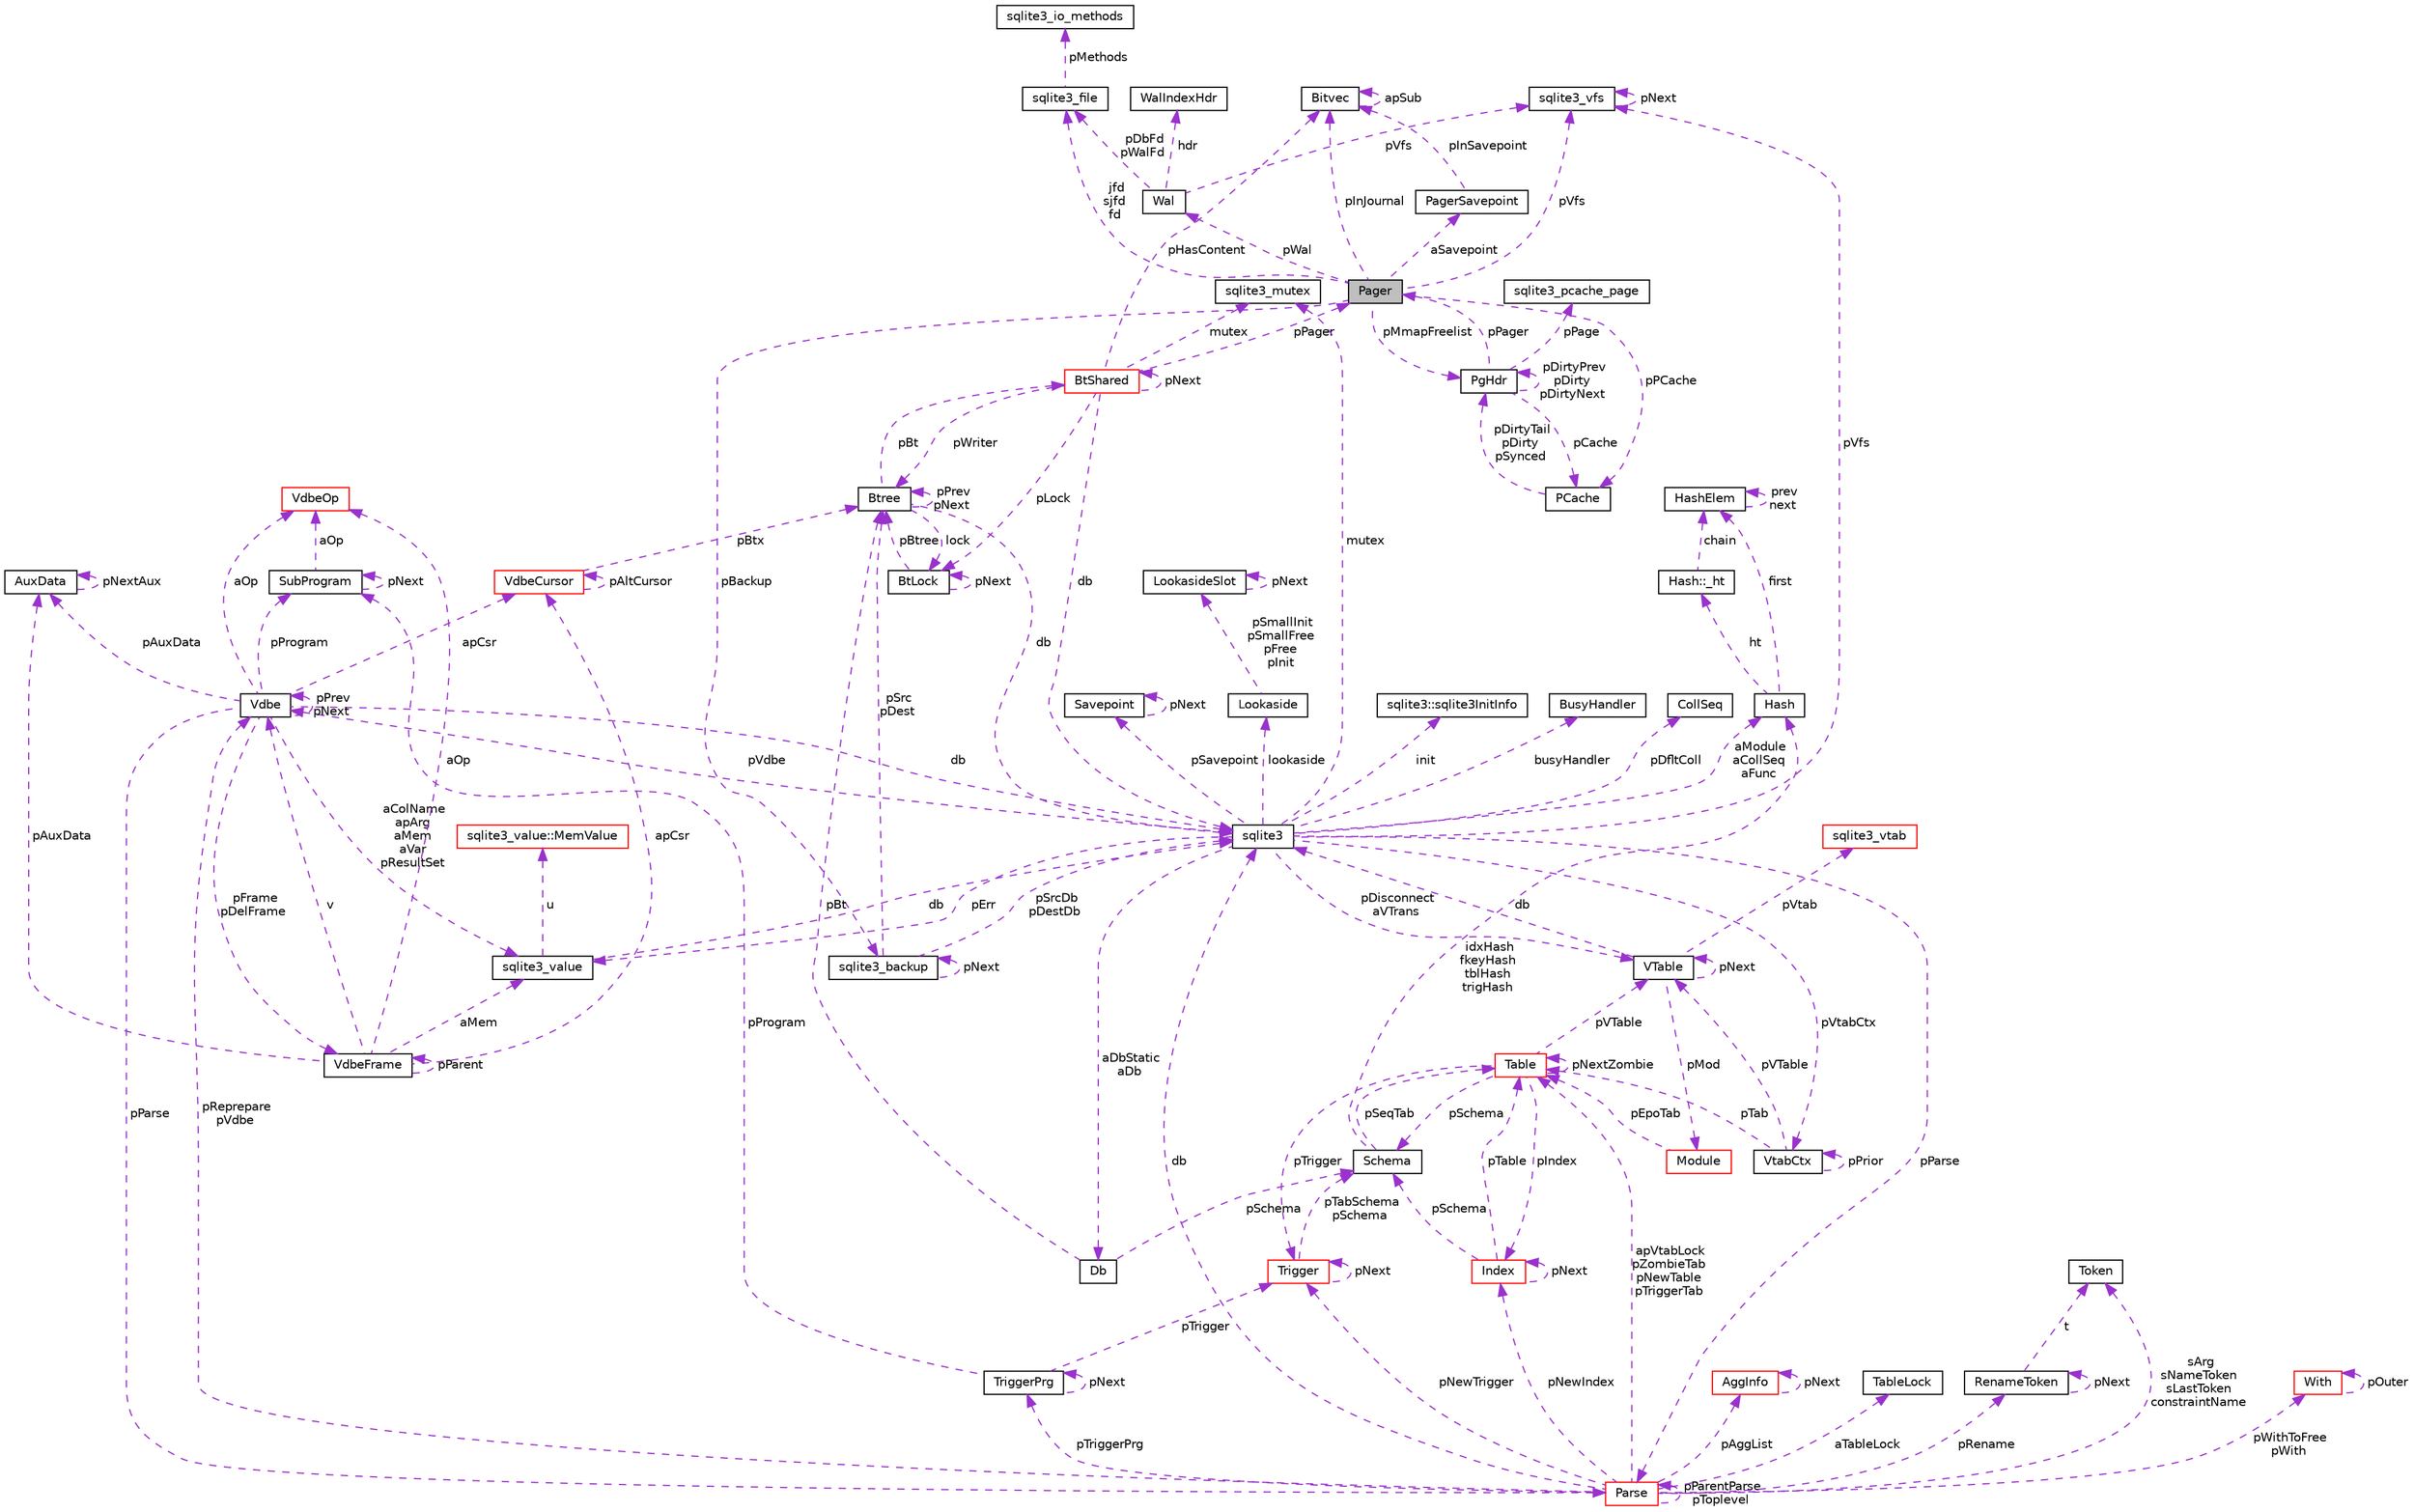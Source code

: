 digraph "Pager"
{
 // LATEX_PDF_SIZE
  edge [fontname="Helvetica",fontsize="10",labelfontname="Helvetica",labelfontsize="10"];
  node [fontname="Helvetica",fontsize="10",shape=record];
  Node1 [label="Pager",height=0.2,width=0.4,color="black", fillcolor="grey75", style="filled", fontcolor="black",tooltip=" "];
  Node2 -> Node1 [dir="back",color="darkorchid3",fontsize="10",style="dashed",label=" pPCache" ,fontname="Helvetica"];
  Node2 [label="PCache",height=0.2,width=0.4,color="black", fillcolor="white", style="filled",URL="$structPCache.html",tooltip=" "];
  Node3 -> Node2 [dir="back",color="darkorchid3",fontsize="10",style="dashed",label=" pDirtyTail\npDirty\npSynced" ,fontname="Helvetica"];
  Node3 [label="PgHdr",height=0.2,width=0.4,color="black", fillcolor="white", style="filled",URL="$structPgHdr.html",tooltip=" "];
  Node4 -> Node3 [dir="back",color="darkorchid3",fontsize="10",style="dashed",label=" pPage" ,fontname="Helvetica"];
  Node4 [label="sqlite3_pcache_page",height=0.2,width=0.4,color="black", fillcolor="white", style="filled",URL="$structsqlite3__pcache__page.html",tooltip=" "];
  Node2 -> Node3 [dir="back",color="darkorchid3",fontsize="10",style="dashed",label=" pCache" ,fontname="Helvetica"];
  Node3 -> Node3 [dir="back",color="darkorchid3",fontsize="10",style="dashed",label=" pDirtyPrev\npDirty\npDirtyNext" ,fontname="Helvetica"];
  Node1 -> Node3 [dir="back",color="darkorchid3",fontsize="10",style="dashed",label=" pPager" ,fontname="Helvetica"];
  Node5 -> Node1 [dir="back",color="darkorchid3",fontsize="10",style="dashed",label=" pBackup" ,fontname="Helvetica"];
  Node5 [label="sqlite3_backup",height=0.2,width=0.4,color="black", fillcolor="white", style="filled",URL="$structsqlite3__backup.html",tooltip=" "];
  Node5 -> Node5 [dir="back",color="darkorchid3",fontsize="10",style="dashed",label=" pNext" ,fontname="Helvetica"];
  Node6 -> Node5 [dir="back",color="darkorchid3",fontsize="10",style="dashed",label=" pSrcDb\npDestDb" ,fontname="Helvetica"];
  Node6 [label="sqlite3",height=0.2,width=0.4,color="black", fillcolor="white", style="filled",URL="$structsqlite3.html",tooltip=" "];
  Node7 -> Node6 [dir="back",color="darkorchid3",fontsize="10",style="dashed",label=" pVdbe" ,fontname="Helvetica"];
  Node7 [label="Vdbe",height=0.2,width=0.4,color="black", fillcolor="white", style="filled",URL="$structVdbe.html",tooltip=" "];
  Node7 -> Node7 [dir="back",color="darkorchid3",fontsize="10",style="dashed",label=" pPrev\npNext" ,fontname="Helvetica"];
  Node6 -> Node7 [dir="back",color="darkorchid3",fontsize="10",style="dashed",label=" db" ,fontname="Helvetica"];
  Node8 -> Node7 [dir="back",color="darkorchid3",fontsize="10",style="dashed",label=" aColName\napArg\naMem\naVar\npResultSet" ,fontname="Helvetica"];
  Node8 [label="sqlite3_value",height=0.2,width=0.4,color="black", fillcolor="white", style="filled",URL="$structsqlite3__value.html",tooltip=" "];
  Node6 -> Node8 [dir="back",color="darkorchid3",fontsize="10",style="dashed",label=" db" ,fontname="Helvetica"];
  Node9 -> Node8 [dir="back",color="darkorchid3",fontsize="10",style="dashed",label=" u" ,fontname="Helvetica"];
  Node9 [label="sqlite3_value::MemValue",height=0.2,width=0.4,color="red", fillcolor="white", style="filled",URL="$unionsqlite3__value_1_1MemValue.html",tooltip=" "];
  Node12 -> Node7 [dir="back",color="darkorchid3",fontsize="10",style="dashed",label=" pFrame\npDelFrame" ,fontname="Helvetica"];
  Node12 [label="VdbeFrame",height=0.2,width=0.4,color="black", fillcolor="white", style="filled",URL="$structVdbeFrame.html",tooltip=" "];
  Node7 -> Node12 [dir="back",color="darkorchid3",fontsize="10",style="dashed",label=" v" ,fontname="Helvetica"];
  Node8 -> Node12 [dir="back",color="darkorchid3",fontsize="10",style="dashed",label=" aMem" ,fontname="Helvetica"];
  Node12 -> Node12 [dir="back",color="darkorchid3",fontsize="10",style="dashed",label=" pParent" ,fontname="Helvetica"];
  Node13 -> Node12 [dir="back",color="darkorchid3",fontsize="10",style="dashed",label=" pAuxData" ,fontname="Helvetica"];
  Node13 [label="AuxData",height=0.2,width=0.4,color="black", fillcolor="white", style="filled",URL="$structAuxData.html",tooltip=" "];
  Node13 -> Node13 [dir="back",color="darkorchid3",fontsize="10",style="dashed",label=" pNextAux" ,fontname="Helvetica"];
  Node14 -> Node12 [dir="back",color="darkorchid3",fontsize="10",style="dashed",label=" apCsr" ,fontname="Helvetica"];
  Node14 [label="VdbeCursor",height=0.2,width=0.4,color="red", fillcolor="white", style="filled",URL="$structVdbeCursor.html",tooltip=" "];
  Node14 -> Node14 [dir="back",color="darkorchid3",fontsize="10",style="dashed",label=" pAltCursor" ,fontname="Helvetica"];
  Node21 -> Node14 [dir="back",color="darkorchid3",fontsize="10",style="dashed",label=" pBtx" ,fontname="Helvetica"];
  Node21 [label="Btree",height=0.2,width=0.4,color="black", fillcolor="white", style="filled",URL="$structBtree.html",tooltip=" "];
  Node17 -> Node21 [dir="back",color="darkorchid3",fontsize="10",style="dashed",label=" pBt" ,fontname="Helvetica"];
  Node17 [label="BtShared",height=0.2,width=0.4,color="red", fillcolor="white", style="filled",URL="$structBtShared.html",tooltip=" "];
  Node17 -> Node17 [dir="back",color="darkorchid3",fontsize="10",style="dashed",label=" pNext" ,fontname="Helvetica"];
  Node6 -> Node17 [dir="back",color="darkorchid3",fontsize="10",style="dashed",label=" db" ,fontname="Helvetica"];
  Node18 -> Node17 [dir="back",color="darkorchid3",fontsize="10",style="dashed",label=" pHasContent" ,fontname="Helvetica"];
  Node18 [label="Bitvec",height=0.2,width=0.4,color="black", fillcolor="white", style="filled",URL="$structBitvec.html",tooltip=" "];
  Node18 -> Node18 [dir="back",color="darkorchid3",fontsize="10",style="dashed",label=" apSub" ,fontname="Helvetica"];
  Node19 -> Node17 [dir="back",color="darkorchid3",fontsize="10",style="dashed",label=" mutex" ,fontname="Helvetica"];
  Node19 [label="sqlite3_mutex",height=0.2,width=0.4,color="black", fillcolor="white", style="filled",URL="$structsqlite3__mutex.html",tooltip=" "];
  Node20 -> Node17 [dir="back",color="darkorchid3",fontsize="10",style="dashed",label=" pLock" ,fontname="Helvetica"];
  Node20 [label="BtLock",height=0.2,width=0.4,color="black", fillcolor="white", style="filled",URL="$structBtLock.html",tooltip=" "];
  Node20 -> Node20 [dir="back",color="darkorchid3",fontsize="10",style="dashed",label=" pNext" ,fontname="Helvetica"];
  Node21 -> Node20 [dir="back",color="darkorchid3",fontsize="10",style="dashed",label=" pBtree" ,fontname="Helvetica"];
  Node21 -> Node17 [dir="back",color="darkorchid3",fontsize="10",style="dashed",label=" pWriter" ,fontname="Helvetica"];
  Node1 -> Node17 [dir="back",color="darkorchid3",fontsize="10",style="dashed",label=" pPager" ,fontname="Helvetica"];
  Node6 -> Node21 [dir="back",color="darkorchid3",fontsize="10",style="dashed",label=" db" ,fontname="Helvetica"];
  Node20 -> Node21 [dir="back",color="darkorchid3",fontsize="10",style="dashed",label=" lock" ,fontname="Helvetica"];
  Node21 -> Node21 [dir="back",color="darkorchid3",fontsize="10",style="dashed",label=" pPrev\npNext" ,fontname="Helvetica"];
  Node40 -> Node12 [dir="back",color="darkorchid3",fontsize="10",style="dashed",label=" aOp" ,fontname="Helvetica"];
  Node40 [label="VdbeOp",height=0.2,width=0.4,color="red", fillcolor="white", style="filled",URL="$structVdbeOp.html",tooltip=" "];
  Node13 -> Node7 [dir="back",color="darkorchid3",fontsize="10",style="dashed",label=" pAuxData" ,fontname="Helvetica"];
  Node70 -> Node7 [dir="back",color="darkorchid3",fontsize="10",style="dashed",label=" pProgram" ,fontname="Helvetica"];
  Node70 [label="SubProgram",height=0.2,width=0.4,color="black", fillcolor="white", style="filled",URL="$structSubProgram.html",tooltip=" "];
  Node70 -> Node70 [dir="back",color="darkorchid3",fontsize="10",style="dashed",label=" pNext" ,fontname="Helvetica"];
  Node40 -> Node70 [dir="back",color="darkorchid3",fontsize="10",style="dashed",label=" aOp" ,fontname="Helvetica"];
  Node14 -> Node7 [dir="back",color="darkorchid3",fontsize="10",style="dashed",label=" apCsr" ,fontname="Helvetica"];
  Node72 -> Node7 [dir="back",color="darkorchid3",fontsize="10",style="dashed",label=" pParse" ,fontname="Helvetica"];
  Node72 [label="Parse",height=0.2,width=0.4,color="red", fillcolor="white", style="filled",URL="$structParse.html",tooltip=" "];
  Node51 -> Node72 [dir="back",color="darkorchid3",fontsize="10",style="dashed",label=" pAggList" ,fontname="Helvetica"];
  Node51 [label="AggInfo",height=0.2,width=0.4,color="red", fillcolor="white", style="filled",URL="$structAggInfo.html",tooltip=" "];
  Node51 -> Node51 [dir="back",color="darkorchid3",fontsize="10",style="dashed",label=" pNext" ,fontname="Helvetica"];
  Node7 -> Node72 [dir="back",color="darkorchid3",fontsize="10",style="dashed",label=" pReprepare\npVdbe" ,fontname="Helvetica"];
  Node6 -> Node72 [dir="back",color="darkorchid3",fontsize="10",style="dashed",label=" db" ,fontname="Helvetica"];
  Node73 -> Node72 [dir="back",color="darkorchid3",fontsize="10",style="dashed",label=" aTableLock" ,fontname="Helvetica"];
  Node73 [label="TableLock",height=0.2,width=0.4,color="black", fillcolor="white", style="filled",URL="$structTableLock.html",tooltip=" "];
  Node74 -> Node72 [dir="back",color="darkorchid3",fontsize="10",style="dashed",label=" sArg\nsNameToken\nsLastToken\nconstraintName" ,fontname="Helvetica"];
  Node74 [label="Token",height=0.2,width=0.4,color="black", fillcolor="white", style="filled",URL="$structToken.html",tooltip=" "];
  Node57 -> Node72 [dir="back",color="darkorchid3",fontsize="10",style="dashed",label=" pWithToFree\npWith" ,fontname="Helvetica"];
  Node57 [label="With",height=0.2,width=0.4,color="red", fillcolor="white", style="filled",URL="$structWith.html",tooltip=" "];
  Node57 -> Node57 [dir="back",color="darkorchid3",fontsize="10",style="dashed",label=" pOuter" ,fontname="Helvetica"];
  Node44 -> Node72 [dir="back",color="darkorchid3",fontsize="10",style="dashed",label=" apVtabLock\npZombieTab\npNewTable\npTriggerTab" ,fontname="Helvetica"];
  Node44 [label="Table",height=0.2,width=0.4,color="red", fillcolor="white", style="filled",URL="$structTable.html",tooltip=" "];
  Node45 -> Node44 [dir="back",color="darkorchid3",fontsize="10",style="dashed",label=" pSchema" ,fontname="Helvetica"];
  Node45 [label="Schema",height=0.2,width=0.4,color="black", fillcolor="white", style="filled",URL="$structSchema.html",tooltip=" "];
  Node44 -> Node45 [dir="back",color="darkorchid3",fontsize="10",style="dashed",label=" pSeqTab" ,fontname="Helvetica"];
  Node46 -> Node45 [dir="back",color="darkorchid3",fontsize="10",style="dashed",label=" idxHash\nfkeyHash\ntblHash\ntrigHash" ,fontname="Helvetica"];
  Node46 [label="Hash",height=0.2,width=0.4,color="black", fillcolor="white", style="filled",URL="$structHash.html",tooltip=" "];
  Node47 -> Node46 [dir="back",color="darkorchid3",fontsize="10",style="dashed",label=" ht" ,fontname="Helvetica"];
  Node47 [label="Hash::_ht",height=0.2,width=0.4,color="black", fillcolor="white", style="filled",URL="$structHash_1_1__ht.html",tooltip=" "];
  Node48 -> Node47 [dir="back",color="darkorchid3",fontsize="10",style="dashed",label=" chain" ,fontname="Helvetica"];
  Node48 [label="HashElem",height=0.2,width=0.4,color="black", fillcolor="white", style="filled",URL="$structHashElem.html",tooltip=" "];
  Node48 -> Node48 [dir="back",color="darkorchid3",fontsize="10",style="dashed",label=" prev\nnext" ,fontname="Helvetica"];
  Node48 -> Node46 [dir="back",color="darkorchid3",fontsize="10",style="dashed",label=" first" ,fontname="Helvetica"];
  Node42 -> Node44 [dir="back",color="darkorchid3",fontsize="10",style="dashed",label=" pVTable" ,fontname="Helvetica"];
  Node42 [label="VTable",height=0.2,width=0.4,color="black", fillcolor="white", style="filled",URL="$structVTable.html",tooltip=" "];
  Node6 -> Node42 [dir="back",color="darkorchid3",fontsize="10",style="dashed",label=" db" ,fontname="Helvetica"];
  Node42 -> Node42 [dir="back",color="darkorchid3",fontsize="10",style="dashed",label=" pNext" ,fontname="Helvetica"];
  Node43 -> Node42 [dir="back",color="darkorchid3",fontsize="10",style="dashed",label=" pMod" ,fontname="Helvetica"];
  Node43 [label="Module",height=0.2,width=0.4,color="red", fillcolor="white", style="filled",URL="$structModule.html",tooltip=" "];
  Node44 -> Node43 [dir="back",color="darkorchid3",fontsize="10",style="dashed",label=" pEpoTab" ,fontname="Helvetica"];
  Node26 -> Node42 [dir="back",color="darkorchid3",fontsize="10",style="dashed",label=" pVtab" ,fontname="Helvetica"];
  Node26 [label="sqlite3_vtab",height=0.2,width=0.4,color="red", fillcolor="white", style="filled",URL="$structsqlite3__vtab.html",tooltip=" "];
  Node44 -> Node44 [dir="back",color="darkorchid3",fontsize="10",style="dashed",label=" pNextZombie" ,fontname="Helvetica"];
  Node67 -> Node44 [dir="back",color="darkorchid3",fontsize="10",style="dashed",label=" pTrigger" ,fontname="Helvetica"];
  Node67 [label="Trigger",height=0.2,width=0.4,color="red", fillcolor="white", style="filled",URL="$structTrigger.html",tooltip=" "];
  Node45 -> Node67 [dir="back",color="darkorchid3",fontsize="10",style="dashed",label=" pTabSchema\npSchema" ,fontname="Helvetica"];
  Node67 -> Node67 [dir="back",color="darkorchid3",fontsize="10",style="dashed",label=" pNext" ,fontname="Helvetica"];
  Node63 -> Node44 [dir="back",color="darkorchid3",fontsize="10",style="dashed",label=" pIndex" ,fontname="Helvetica"];
  Node63 [label="Index",height=0.2,width=0.4,color="red", fillcolor="white", style="filled",URL="$structIndex.html",tooltip=" "];
  Node45 -> Node63 [dir="back",color="darkorchid3",fontsize="10",style="dashed",label=" pSchema" ,fontname="Helvetica"];
  Node44 -> Node63 [dir="back",color="darkorchid3",fontsize="10",style="dashed",label=" pTable" ,fontname="Helvetica"];
  Node63 -> Node63 [dir="back",color="darkorchid3",fontsize="10",style="dashed",label=" pNext" ,fontname="Helvetica"];
  Node67 -> Node72 [dir="back",color="darkorchid3",fontsize="10",style="dashed",label=" pNewTrigger" ,fontname="Helvetica"];
  Node75 -> Node72 [dir="back",color="darkorchid3",fontsize="10",style="dashed",label=" pTriggerPrg" ,fontname="Helvetica"];
  Node75 [label="TriggerPrg",height=0.2,width=0.4,color="black", fillcolor="white", style="filled",URL="$structTriggerPrg.html",tooltip=" "];
  Node70 -> Node75 [dir="back",color="darkorchid3",fontsize="10",style="dashed",label=" pProgram" ,fontname="Helvetica"];
  Node67 -> Node75 [dir="back",color="darkorchid3",fontsize="10",style="dashed",label=" pTrigger" ,fontname="Helvetica"];
  Node75 -> Node75 [dir="back",color="darkorchid3",fontsize="10",style="dashed",label=" pNext" ,fontname="Helvetica"];
  Node76 -> Node72 [dir="back",color="darkorchid3",fontsize="10",style="dashed",label=" pRename" ,fontname="Helvetica"];
  Node76 [label="RenameToken",height=0.2,width=0.4,color="black", fillcolor="white", style="filled",URL="$structRenameToken.html",tooltip=" "];
  Node74 -> Node76 [dir="back",color="darkorchid3",fontsize="10",style="dashed",label=" t" ,fontname="Helvetica"];
  Node76 -> Node76 [dir="back",color="darkorchid3",fontsize="10",style="dashed",label=" pNext" ,fontname="Helvetica"];
  Node63 -> Node72 [dir="back",color="darkorchid3",fontsize="10",style="dashed",label=" pNewIndex" ,fontname="Helvetica"];
  Node72 -> Node72 [dir="back",color="darkorchid3",fontsize="10",style="dashed",label=" pParentParse\npToplevel" ,fontname="Helvetica"];
  Node40 -> Node7 [dir="back",color="darkorchid3",fontsize="10",style="dashed",label=" aOp" ,fontname="Helvetica"];
  Node78 -> Node6 [dir="back",color="darkorchid3",fontsize="10",style="dashed",label=" pSavepoint" ,fontname="Helvetica"];
  Node78 [label="Savepoint",height=0.2,width=0.4,color="black", fillcolor="white", style="filled",URL="$structSavepoint.html",tooltip=" "];
  Node78 -> Node78 [dir="back",color="darkorchid3",fontsize="10",style="dashed",label=" pNext" ,fontname="Helvetica"];
  Node79 -> Node6 [dir="back",color="darkorchid3",fontsize="10",style="dashed",label=" lookaside" ,fontname="Helvetica"];
  Node79 [label="Lookaside",height=0.2,width=0.4,color="black", fillcolor="white", style="filled",URL="$structLookaside.html",tooltip=" "];
  Node80 -> Node79 [dir="back",color="darkorchid3",fontsize="10",style="dashed",label=" pSmallInit\npSmallFree\npFree\npInit" ,fontname="Helvetica"];
  Node80 [label="LookasideSlot",height=0.2,width=0.4,color="black", fillcolor="white", style="filled",URL="$structLookasideSlot.html",tooltip=" "];
  Node80 -> Node80 [dir="back",color="darkorchid3",fontsize="10",style="dashed",label=" pNext" ,fontname="Helvetica"];
  Node8 -> Node6 [dir="back",color="darkorchid3",fontsize="10",style="dashed",label=" pErr" ,fontname="Helvetica"];
  Node19 -> Node6 [dir="back",color="darkorchid3",fontsize="10",style="dashed",label=" mutex" ,fontname="Helvetica"];
  Node81 -> Node6 [dir="back",color="darkorchid3",fontsize="10",style="dashed",label=" pVfs" ,fontname="Helvetica"];
  Node81 [label="sqlite3_vfs",height=0.2,width=0.4,color="black", fillcolor="white", style="filled",URL="$structsqlite3__vfs.html",tooltip=" "];
  Node81 -> Node81 [dir="back",color="darkorchid3",fontsize="10",style="dashed",label=" pNext" ,fontname="Helvetica"];
  Node82 -> Node6 [dir="back",color="darkorchid3",fontsize="10",style="dashed",label=" init" ,fontname="Helvetica"];
  Node82 [label="sqlite3::sqlite3InitInfo",height=0.2,width=0.4,color="black", fillcolor="white", style="filled",URL="$structsqlite3_1_1sqlite3InitInfo.html",tooltip=" "];
  Node83 -> Node6 [dir="back",color="darkorchid3",fontsize="10",style="dashed",label=" busyHandler" ,fontname="Helvetica"];
  Node83 [label="BusyHandler",height=0.2,width=0.4,color="black", fillcolor="white", style="filled",URL="$structBusyHandler.html",tooltip=" "];
  Node84 -> Node6 [dir="back",color="darkorchid3",fontsize="10",style="dashed",label=" pVtabCtx" ,fontname="Helvetica"];
  Node84 [label="VtabCtx",height=0.2,width=0.4,color="black", fillcolor="white", style="filled",URL="$structVtabCtx.html",tooltip=" "];
  Node84 -> Node84 [dir="back",color="darkorchid3",fontsize="10",style="dashed",label=" pPrior" ,fontname="Helvetica"];
  Node42 -> Node84 [dir="back",color="darkorchid3",fontsize="10",style="dashed",label=" pVTable" ,fontname="Helvetica"];
  Node44 -> Node84 [dir="back",color="darkorchid3",fontsize="10",style="dashed",label=" pTab" ,fontname="Helvetica"];
  Node24 -> Node6 [dir="back",color="darkorchid3",fontsize="10",style="dashed",label=" pDfltColl" ,fontname="Helvetica"];
  Node24 [label="CollSeq",height=0.2,width=0.4,color="black", fillcolor="white", style="filled",URL="$structCollSeq.html",tooltip=" "];
  Node42 -> Node6 [dir="back",color="darkorchid3",fontsize="10",style="dashed",label=" pDisconnect\naVTrans" ,fontname="Helvetica"];
  Node85 -> Node6 [dir="back",color="darkorchid3",fontsize="10",style="dashed",label=" aDbStatic\naDb" ,fontname="Helvetica"];
  Node85 [label="Db",height=0.2,width=0.4,color="black", fillcolor="white", style="filled",URL="$structDb.html",tooltip=" "];
  Node45 -> Node85 [dir="back",color="darkorchid3",fontsize="10",style="dashed",label=" pSchema" ,fontname="Helvetica"];
  Node21 -> Node85 [dir="back",color="darkorchid3",fontsize="10",style="dashed",label=" pBt" ,fontname="Helvetica"];
  Node46 -> Node6 [dir="back",color="darkorchid3",fontsize="10",style="dashed",label=" aModule\naCollSeq\naFunc" ,fontname="Helvetica"];
  Node72 -> Node6 [dir="back",color="darkorchid3",fontsize="10",style="dashed",label=" pParse" ,fontname="Helvetica"];
  Node21 -> Node5 [dir="back",color="darkorchid3",fontsize="10",style="dashed",label=" pSrc\npDest" ,fontname="Helvetica"];
  Node18 -> Node1 [dir="back",color="darkorchid3",fontsize="10",style="dashed",label=" pInJournal" ,fontname="Helvetica"];
  Node33 -> Node1 [dir="back",color="darkorchid3",fontsize="10",style="dashed",label=" jfd\nsjfd\nfd" ,fontname="Helvetica"];
  Node33 [label="sqlite3_file",height=0.2,width=0.4,color="black", fillcolor="white", style="filled",URL="$structsqlite3__file.html",tooltip=" "];
  Node34 -> Node33 [dir="back",color="darkorchid3",fontsize="10",style="dashed",label=" pMethods" ,fontname="Helvetica"];
  Node34 [label="sqlite3_io_methods",height=0.2,width=0.4,color="black", fillcolor="white", style="filled",URL="$structsqlite3__io__methods.html",tooltip=" "];
  Node81 -> Node1 [dir="back",color="darkorchid3",fontsize="10",style="dashed",label=" pVfs" ,fontname="Helvetica"];
  Node3 -> Node1 [dir="back",color="darkorchid3",fontsize="10",style="dashed",label=" pMmapFreelist" ,fontname="Helvetica"];
  Node86 -> Node1 [dir="back",color="darkorchid3",fontsize="10",style="dashed",label=" pWal" ,fontname="Helvetica"];
  Node86 [label="Wal",height=0.2,width=0.4,color="black", fillcolor="white", style="filled",URL="$structWal.html",tooltip=" "];
  Node33 -> Node86 [dir="back",color="darkorchid3",fontsize="10",style="dashed",label=" pDbFd\npWalFd" ,fontname="Helvetica"];
  Node81 -> Node86 [dir="back",color="darkorchid3",fontsize="10",style="dashed",label=" pVfs" ,fontname="Helvetica"];
  Node87 -> Node86 [dir="back",color="darkorchid3",fontsize="10",style="dashed",label=" hdr" ,fontname="Helvetica"];
  Node87 [label="WalIndexHdr",height=0.2,width=0.4,color="black", fillcolor="white", style="filled",URL="$structWalIndexHdr.html",tooltip=" "];
  Node88 -> Node1 [dir="back",color="darkorchid3",fontsize="10",style="dashed",label=" aSavepoint" ,fontname="Helvetica"];
  Node88 [label="PagerSavepoint",height=0.2,width=0.4,color="black", fillcolor="white", style="filled",URL="$structPagerSavepoint.html",tooltip=" "];
  Node18 -> Node88 [dir="back",color="darkorchid3",fontsize="10",style="dashed",label=" pInSavepoint" ,fontname="Helvetica"];
}
